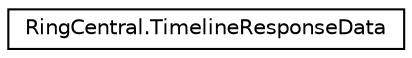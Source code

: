 digraph "Graphical Class Hierarchy"
{
 // LATEX_PDF_SIZE
  edge [fontname="Helvetica",fontsize="10",labelfontname="Helvetica",labelfontsize="10"];
  node [fontname="Helvetica",fontsize="10",shape=record];
  rankdir="LR";
  Node0 [label="RingCentral.TimelineResponseData",height=0.2,width=0.4,color="black", fillcolor="white", style="filled",URL="$classRingCentral_1_1TimelineResponseData.html",tooltip="A list of time-value points of call data as per the grouping and filtering options specified in the r..."];
}
